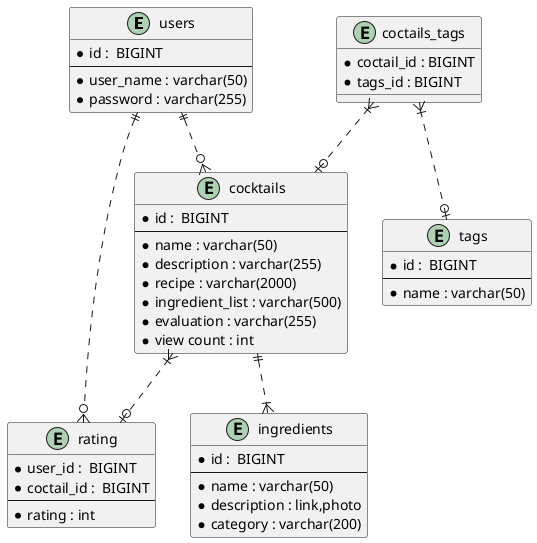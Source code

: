 @startuml
    entity users{
        *id :  BIGINT
        --
        *user_name : varchar(50)
        *password : varchar(255)
}

    entity ingredients{
        *id :  BIGINT
        --
        *name : varchar(50)
        *description : link,photo
        *category : varchar(200)
}

    entity cocktails {
        *id :  BIGINT
        --
        *name : varchar(50)
        *description : varchar(255)
        *recipe : varchar(2000)
        *ingredient_list : varchar(500)
        *evaluation : varchar(255)
        *view count : int
}

    entity tags {
        *id :  BIGINT
        --
        *name : varchar(50)
}

    entity rating{
        *user_id :  BIGINT
        *coctail_id :  BIGINT
        --
        * rating : int
}

    entity coctails_tags {
        *coctail_id : BIGINT
        *tags_id : BIGINT
    }

    users ||..o{ cocktails
    users ||..o{ rating
    cocktails }|..o| rating
    cocktails ||..|{ ingredients
    coctails_tags }|..o| cocktails
    coctails_tags }|..o| tags


@enduml